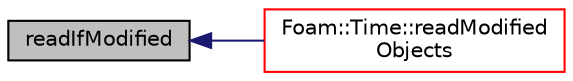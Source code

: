 digraph "readIfModified"
{
  bgcolor="transparent";
  edge [fontname="Helvetica",fontsize="10",labelfontname="Helvetica",labelfontsize="10"];
  node [fontname="Helvetica",fontsize="10",shape=record];
  rankdir="LR";
  Node13379 [label="readIfModified",height=0.2,width=0.4,color="black", fillcolor="grey75", style="filled", fontcolor="black"];
  Node13379 -> Node13380 [dir="back",color="midnightblue",fontsize="10",style="solid",fontname="Helvetica"];
  Node13380 [label="Foam::Time::readModified\lObjects",height=0.2,width=0.4,color="red",URL="$a27457.html#ad42b9316f3704237d26cd99245d49d61",tooltip="Read the objects that have been modified. "];
}
